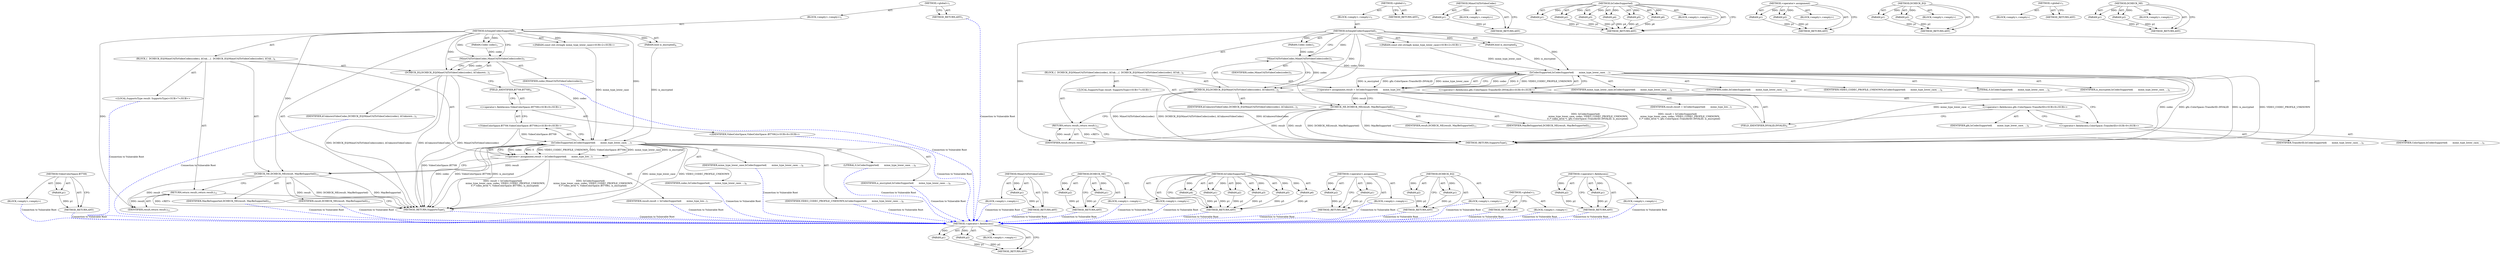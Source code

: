 digraph "&lt;operator&gt;.fieldAccess" {
vulnerable_92 [label=<(METHOD,&lt;operator&gt;.fieldAccess)>];
vulnerable_93 [label=<(PARAM,p1)>];
vulnerable_94 [label=<(PARAM,p2)>];
vulnerable_95 [label=<(BLOCK,&lt;empty&gt;,&lt;empty&gt;)>];
vulnerable_96 [label=<(METHOD_RETURN,ANY)>];
vulnerable_6 [label=<(METHOD,&lt;global&gt;)<SUB>1</SUB>>];
vulnerable_7 [label=<(BLOCK,&lt;empty&gt;,&lt;empty&gt;)<SUB>1</SUB>>];
vulnerable_8 [label=<(METHOD,IsSimpleCodecSupported)<SUB>1</SUB>>];
vulnerable_9 [label="<(PARAM,const std::string&amp; mime_type_lower_case)<SUB>2</SUB>>"];
vulnerable_10 [label=<(PARAM,Codec codec)<SUB>3</SUB>>];
vulnerable_11 [label=<(PARAM,bool is_encrypted)<SUB>4</SUB>>];
vulnerable_12 [label=<(BLOCK,{
  DCHECK_EQ(MimeUtilToVideoCodec(codec), kUnk...,{
  DCHECK_EQ(MimeUtilToVideoCodec(codec), kUnk...)<SUB>4</SUB>>];
vulnerable_13 [label=<(DCHECK_EQ,DCHECK_EQ(MimeUtilToVideoCodec(codec), kUnknown...)<SUB>5</SUB>>];
vulnerable_14 [label=<(MimeUtilToVideoCodec,MimeUtilToVideoCodec(codec))<SUB>5</SUB>>];
vulnerable_15 [label=<(IDENTIFIER,codec,MimeUtilToVideoCodec(codec))<SUB>5</SUB>>];
vulnerable_16 [label=<(IDENTIFIER,kUnknownVideoCodec,DCHECK_EQ(MimeUtilToVideoCodec(codec), kUnknown...)<SUB>5</SUB>>];
vulnerable_17 [label="<(LOCAL,SupportsType result: SupportsType)<SUB>7</SUB>>"];
vulnerable_18 [label=<(&lt;operator&gt;.assignment,result = IsCodecSupported(
       mime_type_low...)<SUB>7</SUB>>];
vulnerable_19 [label=<(IDENTIFIER,result,result = IsCodecSupported(
       mime_type_low...)<SUB>7</SUB>>];
vulnerable_20 [label=<(IsCodecSupported,IsCodecSupported(
       mime_type_lower_case, ...)<SUB>7</SUB>>];
vulnerable_21 [label=<(IDENTIFIER,mime_type_lower_case,IsCodecSupported(
       mime_type_lower_case, ...)<SUB>8</SUB>>];
vulnerable_22 [label=<(IDENTIFIER,codec,IsCodecSupported(
       mime_type_lower_case, ...)<SUB>8</SUB>>];
vulnerable_23 [label=<(IDENTIFIER,VIDEO_CODEC_PROFILE_UNKNOWN,IsCodecSupported(
       mime_type_lower_case, ...)<SUB>8</SUB>>];
vulnerable_24 [label=<(LITERAL,0,IsCodecSupported(
       mime_type_lower_case, ...)<SUB>9</SUB>>];
vulnerable_25 [label="<(&lt;operator&gt;.fieldAccess,gfx::ColorSpace::TransferID::INVALID)<SUB>9</SUB>>"];
vulnerable_26 [label="<(&lt;operator&gt;.fieldAccess,gfx::ColorSpace::TransferID)<SUB>9</SUB>>"];
vulnerable_27 [label=<(IDENTIFIER,gfx,IsCodecSupported(
       mime_type_lower_case, ...)<SUB>9</SUB>>];
vulnerable_28 [label="<(&lt;operator&gt;.fieldAccess,ColorSpace::TransferID)<SUB>9</SUB>>"];
vulnerable_29 [label=<(IDENTIFIER,ColorSpace,IsCodecSupported(
       mime_type_lower_case, ...)<SUB>9</SUB>>];
vulnerable_30 [label=<(IDENTIFIER,TransferID,IsCodecSupported(
       mime_type_lower_case, ...)<SUB>9</SUB>>];
vulnerable_31 [label=<(FIELD_IDENTIFIER,INVALID,INVALID)<SUB>9</SUB>>];
vulnerable_32 [label=<(IDENTIFIER,is_encrypted,IsCodecSupported(
       mime_type_lower_case, ...)<SUB>9</SUB>>];
vulnerable_33 [label=<(DCHECK_NE,DCHECK_NE(result, MayBeSupported))<SUB>11</SUB>>];
vulnerable_34 [label=<(IDENTIFIER,result,DCHECK_NE(result, MayBeSupported))<SUB>11</SUB>>];
vulnerable_35 [label=<(IDENTIFIER,MayBeSupported,DCHECK_NE(result, MayBeSupported))<SUB>11</SUB>>];
vulnerable_36 [label=<(RETURN,return result;,return result;)<SUB>12</SUB>>];
vulnerable_37 [label=<(IDENTIFIER,result,return result;)<SUB>12</SUB>>];
vulnerable_38 [label=<(METHOD_RETURN,SupportsType)<SUB>1</SUB>>];
vulnerable_40 [label=<(METHOD_RETURN,ANY)<SUB>1</SUB>>];
vulnerable_74 [label=<(METHOD,MimeUtilToVideoCodec)>];
vulnerable_75 [label=<(PARAM,p1)>];
vulnerable_76 [label=<(BLOCK,&lt;empty&gt;,&lt;empty&gt;)>];
vulnerable_77 [label=<(METHOD_RETURN,ANY)>];
vulnerable_83 [label=<(METHOD,IsCodecSupported)>];
vulnerable_84 [label=<(PARAM,p1)>];
vulnerable_85 [label=<(PARAM,p2)>];
vulnerable_86 [label=<(PARAM,p3)>];
vulnerable_87 [label=<(PARAM,p4)>];
vulnerable_88 [label=<(PARAM,p5)>];
vulnerable_89 [label=<(PARAM,p6)>];
vulnerable_90 [label=<(BLOCK,&lt;empty&gt;,&lt;empty&gt;)>];
vulnerable_91 [label=<(METHOD_RETURN,ANY)>];
vulnerable_78 [label=<(METHOD,&lt;operator&gt;.assignment)>];
vulnerable_79 [label=<(PARAM,p1)>];
vulnerable_80 [label=<(PARAM,p2)>];
vulnerable_81 [label=<(BLOCK,&lt;empty&gt;,&lt;empty&gt;)>];
vulnerable_82 [label=<(METHOD_RETURN,ANY)>];
vulnerable_69 [label=<(METHOD,DCHECK_EQ)>];
vulnerable_70 [label=<(PARAM,p1)>];
vulnerable_71 [label=<(PARAM,p2)>];
vulnerable_72 [label=<(BLOCK,&lt;empty&gt;,&lt;empty&gt;)>];
vulnerable_73 [label=<(METHOD_RETURN,ANY)>];
vulnerable_63 [label=<(METHOD,&lt;global&gt;)<SUB>1</SUB>>];
vulnerable_64 [label=<(BLOCK,&lt;empty&gt;,&lt;empty&gt;)>];
vulnerable_65 [label=<(METHOD_RETURN,ANY)>];
vulnerable_97 [label=<(METHOD,DCHECK_NE)>];
vulnerable_98 [label=<(PARAM,p1)>];
vulnerable_99 [label=<(PARAM,p2)>];
vulnerable_100 [label=<(BLOCK,&lt;empty&gt;,&lt;empty&gt;)>];
vulnerable_101 [label=<(METHOD_RETURN,ANY)>];
fixed_85 [label=<(METHOD,VideoColorSpace.BT709)>];
fixed_86 [label=<(PARAM,p1)>];
fixed_87 [label=<(BLOCK,&lt;empty&gt;,&lt;empty&gt;)>];
fixed_88 [label=<(METHOD_RETURN,ANY)>];
fixed_6 [label=<(METHOD,&lt;global&gt;)<SUB>1</SUB>>];
fixed_7 [label=<(BLOCK,&lt;empty&gt;,&lt;empty&gt;)<SUB>1</SUB>>];
fixed_8 [label=<(METHOD,IsSimpleCodecSupported)<SUB>1</SUB>>];
fixed_9 [label="<(PARAM,const std::string&amp; mime_type_lower_case)<SUB>2</SUB>>"];
fixed_10 [label=<(PARAM,Codec codec)<SUB>3</SUB>>];
fixed_11 [label=<(PARAM,bool is_encrypted)<SUB>4</SUB>>];
fixed_12 [label=<(BLOCK,{
  DCHECK_EQ(MimeUtilToVideoCodec(codec), kUnk...,{
  DCHECK_EQ(MimeUtilToVideoCodec(codec), kUnk...)<SUB>4</SUB>>];
fixed_13 [label=<(DCHECK_EQ,DCHECK_EQ(MimeUtilToVideoCodec(codec), kUnknown...)<SUB>5</SUB>>];
fixed_14 [label=<(MimeUtilToVideoCodec,MimeUtilToVideoCodec(codec))<SUB>5</SUB>>];
fixed_15 [label=<(IDENTIFIER,codec,MimeUtilToVideoCodec(codec))<SUB>5</SUB>>];
fixed_16 [label=<(IDENTIFIER,kUnknownVideoCodec,DCHECK_EQ(MimeUtilToVideoCodec(codec), kUnknown...)<SUB>5</SUB>>];
fixed_17 [label="<(LOCAL,SupportsType result: SupportsType)<SUB>7</SUB>>"];
fixed_18 [label=<(&lt;operator&gt;.assignment,result = IsCodecSupported(
       mime_type_low...)<SUB>7</SUB>>];
fixed_19 [label=<(IDENTIFIER,result,result = IsCodecSupported(
       mime_type_low...)<SUB>7</SUB>>];
fixed_20 [label=<(IsCodecSupported,IsCodecSupported(
       mime_type_lower_case, ...)<SUB>7</SUB>>];
fixed_21 [label=<(IDENTIFIER,mime_type_lower_case,IsCodecSupported(
       mime_type_lower_case, ...)<SUB>8</SUB>>];
fixed_22 [label=<(IDENTIFIER,codec,IsCodecSupported(
       mime_type_lower_case, ...)<SUB>8</SUB>>];
fixed_23 [label=<(IDENTIFIER,VIDEO_CODEC_PROFILE_UNKNOWN,IsCodecSupported(
       mime_type_lower_case, ...)<SUB>8</SUB>>];
fixed_24 [label=<(LITERAL,0,IsCodecSupported(
       mime_type_lower_case, ...)<SUB>9</SUB>>];
fixed_25 [label="<(VideoColorSpace.BT709,VideoColorSpace::BT709())<SUB>9</SUB>>"];
fixed_26 [label="<(&lt;operator&gt;.fieldAccess,VideoColorSpace::BT709)<SUB>9</SUB>>"];
fixed_27 [label="<(IDENTIFIER,VideoColorSpace,VideoColorSpace::BT709())<SUB>9</SUB>>"];
fixed_28 [label=<(FIELD_IDENTIFIER,BT709,BT709)<SUB>9</SUB>>];
fixed_29 [label=<(IDENTIFIER,is_encrypted,IsCodecSupported(
       mime_type_lower_case, ...)<SUB>9</SUB>>];
fixed_30 [label=<(DCHECK_NE,DCHECK_NE(result, MayBeSupported))<SUB>11</SUB>>];
fixed_31 [label=<(IDENTIFIER,result,DCHECK_NE(result, MayBeSupported))<SUB>11</SUB>>];
fixed_32 [label=<(IDENTIFIER,MayBeSupported,DCHECK_NE(result, MayBeSupported))<SUB>11</SUB>>];
fixed_33 [label=<(RETURN,return result;,return result;)<SUB>12</SUB>>];
fixed_34 [label=<(IDENTIFIER,result,return result;)<SUB>12</SUB>>];
fixed_35 [label=<(METHOD_RETURN,SupportsType)<SUB>1</SUB>>];
fixed_37 [label=<(METHOD_RETURN,ANY)<SUB>1</SUB>>];
fixed_67 [label=<(METHOD,MimeUtilToVideoCodec)>];
fixed_68 [label=<(PARAM,p1)>];
fixed_69 [label=<(BLOCK,&lt;empty&gt;,&lt;empty&gt;)>];
fixed_70 [label=<(METHOD_RETURN,ANY)>];
fixed_94 [label=<(METHOD,DCHECK_NE)>];
fixed_95 [label=<(PARAM,p1)>];
fixed_96 [label=<(PARAM,p2)>];
fixed_97 [label=<(BLOCK,&lt;empty&gt;,&lt;empty&gt;)>];
fixed_98 [label=<(METHOD_RETURN,ANY)>];
fixed_76 [label=<(METHOD,IsCodecSupported)>];
fixed_77 [label=<(PARAM,p1)>];
fixed_78 [label=<(PARAM,p2)>];
fixed_79 [label=<(PARAM,p3)>];
fixed_80 [label=<(PARAM,p4)>];
fixed_81 [label=<(PARAM,p5)>];
fixed_82 [label=<(PARAM,p6)>];
fixed_83 [label=<(BLOCK,&lt;empty&gt;,&lt;empty&gt;)>];
fixed_84 [label=<(METHOD_RETURN,ANY)>];
fixed_71 [label=<(METHOD,&lt;operator&gt;.assignment)>];
fixed_72 [label=<(PARAM,p1)>];
fixed_73 [label=<(PARAM,p2)>];
fixed_74 [label=<(BLOCK,&lt;empty&gt;,&lt;empty&gt;)>];
fixed_75 [label=<(METHOD_RETURN,ANY)>];
fixed_62 [label=<(METHOD,DCHECK_EQ)>];
fixed_63 [label=<(PARAM,p1)>];
fixed_64 [label=<(PARAM,p2)>];
fixed_65 [label=<(BLOCK,&lt;empty&gt;,&lt;empty&gt;)>];
fixed_66 [label=<(METHOD_RETURN,ANY)>];
fixed_56 [label=<(METHOD,&lt;global&gt;)<SUB>1</SUB>>];
fixed_57 [label=<(BLOCK,&lt;empty&gt;,&lt;empty&gt;)>];
fixed_58 [label=<(METHOD_RETURN,ANY)>];
fixed_89 [label=<(METHOD,&lt;operator&gt;.fieldAccess)>];
fixed_90 [label=<(PARAM,p1)>];
fixed_91 [label=<(PARAM,p2)>];
fixed_92 [label=<(BLOCK,&lt;empty&gt;,&lt;empty&gt;)>];
fixed_93 [label=<(METHOD_RETURN,ANY)>];
vulnerable_92 -> vulnerable_93  [key=0, label="AST: "];
vulnerable_92 -> vulnerable_93  [key=1, label="DDG: "];
vulnerable_92 -> vulnerable_95  [key=0, label="AST: "];
vulnerable_92 -> vulnerable_94  [key=0, label="AST: "];
vulnerable_92 -> vulnerable_94  [key=1, label="DDG: "];
vulnerable_92 -> vulnerable_96  [key=0, label="AST: "];
vulnerable_92 -> vulnerable_96  [key=1, label="CFG: "];
vulnerable_93 -> vulnerable_96  [key=0, label="DDG: p1"];
vulnerable_94 -> vulnerable_96  [key=0, label="DDG: p2"];
vulnerable_6 -> vulnerable_7  [key=0, label="AST: "];
vulnerable_6 -> vulnerable_40  [key=0, label="AST: "];
vulnerable_6 -> vulnerable_40  [key=1, label="CFG: "];
vulnerable_7 -> vulnerable_8  [key=0, label="AST: "];
vulnerable_8 -> vulnerable_9  [key=0, label="AST: "];
vulnerable_8 -> vulnerable_9  [key=1, label="DDG: "];
vulnerable_8 -> vulnerable_10  [key=0, label="AST: "];
vulnerable_8 -> vulnerable_10  [key=1, label="DDG: "];
vulnerable_8 -> vulnerable_11  [key=0, label="AST: "];
vulnerable_8 -> vulnerable_11  [key=1, label="DDG: "];
vulnerable_8 -> vulnerable_12  [key=0, label="AST: "];
vulnerable_8 -> vulnerable_38  [key=0, label="AST: "];
vulnerable_8 -> vulnerable_14  [key=0, label="CFG: "];
vulnerable_8 -> vulnerable_14  [key=1, label="DDG: "];
vulnerable_8 -> vulnerable_13  [key=0, label="DDG: "];
vulnerable_8 -> vulnerable_33  [key=0, label="DDG: "];
vulnerable_8 -> vulnerable_37  [key=0, label="DDG: "];
vulnerable_8 -> vulnerable_20  [key=0, label="DDG: "];
vulnerable_9 -> vulnerable_20  [key=0, label="DDG: mime_type_lower_case"];
vulnerable_10 -> vulnerable_14  [key=0, label="DDG: codec"];
vulnerable_11 -> vulnerable_20  [key=0, label="DDG: is_encrypted"];
vulnerable_12 -> vulnerable_13  [key=0, label="AST: "];
vulnerable_12 -> vulnerable_17  [key=0, label="AST: "];
vulnerable_12 -> vulnerable_18  [key=0, label="AST: "];
vulnerable_12 -> vulnerable_33  [key=0, label="AST: "];
vulnerable_12 -> vulnerable_36  [key=0, label="AST: "];
vulnerable_13 -> vulnerable_14  [key=0, label="AST: "];
vulnerable_13 -> vulnerable_16  [key=0, label="AST: "];
vulnerable_13 -> vulnerable_28  [key=0, label="CFG: "];
vulnerable_13 -> vulnerable_38  [key=0, label="DDG: MimeUtilToVideoCodec(codec)"];
vulnerable_13 -> vulnerable_38  [key=1, label="DDG: DCHECK_EQ(MimeUtilToVideoCodec(codec), kUnknownVideoCodec)"];
vulnerable_13 -> vulnerable_38  [key=2, label="DDG: kUnknownVideoCodec"];
vulnerable_14 -> vulnerable_15  [key=0, label="AST: "];
vulnerable_14 -> vulnerable_13  [key=0, label="CFG: "];
vulnerable_14 -> vulnerable_13  [key=1, label="DDG: codec"];
vulnerable_14 -> vulnerable_20  [key=0, label="DDG: codec"];
vulnerable_18 -> vulnerable_19  [key=0, label="AST: "];
vulnerable_18 -> vulnerable_20  [key=0, label="AST: "];
vulnerable_18 -> vulnerable_33  [key=0, label="CFG: "];
vulnerable_18 -> vulnerable_33  [key=1, label="DDG: result"];
vulnerable_18 -> vulnerable_38  [key=0, label="DDG: IsCodecSupported(
       mime_type_lower_case, codec, VIDEO_CODEC_PROFILE_UNKNOWN,
      0 /* video_level */, gfx::ColorSpace::TransferID::INVALID, is_encrypted)"];
vulnerable_18 -> vulnerable_38  [key=1, label="DDG: result = IsCodecSupported(
       mime_type_lower_case, codec, VIDEO_CODEC_PROFILE_UNKNOWN,
      0 /* video_level */, gfx::ColorSpace::TransferID::INVALID, is_encrypted)"];
vulnerable_20 -> vulnerable_21  [key=0, label="AST: "];
vulnerable_20 -> vulnerable_22  [key=0, label="AST: "];
vulnerable_20 -> vulnerable_23  [key=0, label="AST: "];
vulnerable_20 -> vulnerable_24  [key=0, label="AST: "];
vulnerable_20 -> vulnerable_25  [key=0, label="AST: "];
vulnerable_20 -> vulnerable_32  [key=0, label="AST: "];
vulnerable_20 -> vulnerable_18  [key=0, label="CFG: "];
vulnerable_20 -> vulnerable_18  [key=1, label="DDG: codec"];
vulnerable_20 -> vulnerable_18  [key=2, label="DDG: 0"];
vulnerable_20 -> vulnerable_18  [key=3, label="DDG: VIDEO_CODEC_PROFILE_UNKNOWN"];
vulnerable_20 -> vulnerable_18  [key=4, label="DDG: is_encrypted"];
vulnerable_20 -> vulnerable_18  [key=5, label="DDG: gfx::ColorSpace::TransferID::INVALID"];
vulnerable_20 -> vulnerable_18  [key=6, label="DDG: mime_type_lower_case"];
vulnerable_20 -> vulnerable_38  [key=0, label="DDG: mime_type_lower_case"];
vulnerable_20 -> vulnerable_38  [key=1, label="DDG: codec"];
vulnerable_20 -> vulnerable_38  [key=2, label="DDG: gfx::ColorSpace::TransferID::INVALID"];
vulnerable_20 -> vulnerable_38  [key=3, label="DDG: is_encrypted"];
vulnerable_20 -> vulnerable_38  [key=4, label="DDG: VIDEO_CODEC_PROFILE_UNKNOWN"];
vulnerable_25 -> vulnerable_26  [key=0, label="AST: "];
vulnerable_25 -> vulnerable_31  [key=0, label="AST: "];
vulnerable_25 -> vulnerable_20  [key=0, label="CFG: "];
vulnerable_26 -> vulnerable_27  [key=0, label="AST: "];
vulnerable_26 -> vulnerable_28  [key=0, label="AST: "];
vulnerable_26 -> vulnerable_31  [key=0, label="CFG: "];
vulnerable_28 -> vulnerable_29  [key=0, label="AST: "];
vulnerable_28 -> vulnerable_30  [key=0, label="AST: "];
vulnerable_28 -> vulnerable_26  [key=0, label="CFG: "];
vulnerable_31 -> vulnerable_25  [key=0, label="CFG: "];
vulnerable_33 -> vulnerable_34  [key=0, label="AST: "];
vulnerable_33 -> vulnerable_35  [key=0, label="AST: "];
vulnerable_33 -> vulnerable_36  [key=0, label="CFG: "];
vulnerable_33 -> vulnerable_38  [key=0, label="DDG: result"];
vulnerable_33 -> vulnerable_38  [key=1, label="DDG: DCHECK_NE(result, MayBeSupported)"];
vulnerable_33 -> vulnerable_38  [key=2, label="DDG: MayBeSupported"];
vulnerable_33 -> vulnerable_37  [key=0, label="DDG: result"];
vulnerable_36 -> vulnerable_37  [key=0, label="AST: "];
vulnerable_36 -> vulnerable_38  [key=0, label="CFG: "];
vulnerable_36 -> vulnerable_38  [key=1, label="DDG: &lt;RET&gt;"];
vulnerable_37 -> vulnerable_36  [key=0, label="DDG: result"];
vulnerable_74 -> vulnerable_75  [key=0, label="AST: "];
vulnerable_74 -> vulnerable_75  [key=1, label="DDG: "];
vulnerable_74 -> vulnerable_76  [key=0, label="AST: "];
vulnerable_74 -> vulnerable_77  [key=0, label="AST: "];
vulnerable_74 -> vulnerable_77  [key=1, label="CFG: "];
vulnerable_75 -> vulnerable_77  [key=0, label="DDG: p1"];
vulnerable_83 -> vulnerable_84  [key=0, label="AST: "];
vulnerable_83 -> vulnerable_84  [key=1, label="DDG: "];
vulnerable_83 -> vulnerable_90  [key=0, label="AST: "];
vulnerable_83 -> vulnerable_85  [key=0, label="AST: "];
vulnerable_83 -> vulnerable_85  [key=1, label="DDG: "];
vulnerable_83 -> vulnerable_91  [key=0, label="AST: "];
vulnerable_83 -> vulnerable_91  [key=1, label="CFG: "];
vulnerable_83 -> vulnerable_86  [key=0, label="AST: "];
vulnerable_83 -> vulnerable_86  [key=1, label="DDG: "];
vulnerable_83 -> vulnerable_87  [key=0, label="AST: "];
vulnerable_83 -> vulnerable_87  [key=1, label="DDG: "];
vulnerable_83 -> vulnerable_88  [key=0, label="AST: "];
vulnerable_83 -> vulnerable_88  [key=1, label="DDG: "];
vulnerable_83 -> vulnerable_89  [key=0, label="AST: "];
vulnerable_83 -> vulnerable_89  [key=1, label="DDG: "];
vulnerable_84 -> vulnerable_91  [key=0, label="DDG: p1"];
vulnerable_85 -> vulnerable_91  [key=0, label="DDG: p2"];
vulnerable_86 -> vulnerable_91  [key=0, label="DDG: p3"];
vulnerable_87 -> vulnerable_91  [key=0, label="DDG: p4"];
vulnerable_88 -> vulnerable_91  [key=0, label="DDG: p5"];
vulnerable_89 -> vulnerable_91  [key=0, label="DDG: p6"];
vulnerable_78 -> vulnerable_79  [key=0, label="AST: "];
vulnerable_78 -> vulnerable_79  [key=1, label="DDG: "];
vulnerable_78 -> vulnerable_81  [key=0, label="AST: "];
vulnerable_78 -> vulnerable_80  [key=0, label="AST: "];
vulnerable_78 -> vulnerable_80  [key=1, label="DDG: "];
vulnerable_78 -> vulnerable_82  [key=0, label="AST: "];
vulnerable_78 -> vulnerable_82  [key=1, label="CFG: "];
vulnerable_79 -> vulnerable_82  [key=0, label="DDG: p1"];
vulnerable_80 -> vulnerable_82  [key=0, label="DDG: p2"];
vulnerable_69 -> vulnerable_70  [key=0, label="AST: "];
vulnerable_69 -> vulnerable_70  [key=1, label="DDG: "];
vulnerable_69 -> vulnerable_72  [key=0, label="AST: "];
vulnerable_69 -> vulnerable_71  [key=0, label="AST: "];
vulnerable_69 -> vulnerable_71  [key=1, label="DDG: "];
vulnerable_69 -> vulnerable_73  [key=0, label="AST: "];
vulnerable_69 -> vulnerable_73  [key=1, label="CFG: "];
vulnerable_70 -> vulnerable_73  [key=0, label="DDG: p1"];
vulnerable_71 -> vulnerable_73  [key=0, label="DDG: p2"];
vulnerable_63 -> vulnerable_64  [key=0, label="AST: "];
vulnerable_63 -> vulnerable_65  [key=0, label="AST: "];
vulnerable_63 -> vulnerable_65  [key=1, label="CFG: "];
vulnerable_97 -> vulnerable_98  [key=0, label="AST: "];
vulnerable_97 -> vulnerable_98  [key=1, label="DDG: "];
vulnerable_97 -> vulnerable_100  [key=0, label="AST: "];
vulnerable_97 -> vulnerable_99  [key=0, label="AST: "];
vulnerable_97 -> vulnerable_99  [key=1, label="DDG: "];
vulnerable_97 -> vulnerable_101  [key=0, label="AST: "];
vulnerable_97 -> vulnerable_101  [key=1, label="CFG: "];
vulnerable_98 -> vulnerable_101  [key=0, label="DDG: p1"];
vulnerable_99 -> vulnerable_101  [key=0, label="DDG: p2"];
fixed_85 -> fixed_86  [key=0, label="AST: "];
fixed_85 -> fixed_86  [key=1, label="DDG: "];
fixed_85 -> fixed_87  [key=0, label="AST: "];
fixed_85 -> fixed_88  [key=0, label="AST: "];
fixed_85 -> fixed_88  [key=1, label="CFG: "];
fixed_86 -> fixed_88  [key=0, label="DDG: p1"];
fixed_87 -> vulnerable_92  [color=blue, key=0, label="Connection to Vulnerable Root", penwidth="2.0", style=dashed];
fixed_88 -> vulnerable_92  [color=blue, key=0, label="Connection to Vulnerable Root", penwidth="2.0", style=dashed];
fixed_6 -> fixed_7  [key=0, label="AST: "];
fixed_6 -> fixed_37  [key=0, label="AST: "];
fixed_6 -> fixed_37  [key=1, label="CFG: "];
fixed_7 -> fixed_8  [key=0, label="AST: "];
fixed_8 -> fixed_9  [key=0, label="AST: "];
fixed_8 -> fixed_9  [key=1, label="DDG: "];
fixed_8 -> fixed_10  [key=0, label="AST: "];
fixed_8 -> fixed_10  [key=1, label="DDG: "];
fixed_8 -> fixed_11  [key=0, label="AST: "];
fixed_8 -> fixed_11  [key=1, label="DDG: "];
fixed_8 -> fixed_12  [key=0, label="AST: "];
fixed_8 -> fixed_35  [key=0, label="AST: "];
fixed_8 -> fixed_14  [key=0, label="CFG: "];
fixed_8 -> fixed_14  [key=1, label="DDG: "];
fixed_8 -> fixed_13  [key=0, label="DDG: "];
fixed_8 -> fixed_30  [key=0, label="DDG: "];
fixed_8 -> fixed_34  [key=0, label="DDG: "];
fixed_8 -> fixed_20  [key=0, label="DDG: "];
fixed_9 -> fixed_20  [key=0, label="DDG: mime_type_lower_case"];
fixed_10 -> fixed_14  [key=0, label="DDG: codec"];
fixed_11 -> fixed_20  [key=0, label="DDG: is_encrypted"];
fixed_12 -> fixed_13  [key=0, label="AST: "];
fixed_12 -> fixed_17  [key=0, label="AST: "];
fixed_12 -> fixed_18  [key=0, label="AST: "];
fixed_12 -> fixed_30  [key=0, label="AST: "];
fixed_12 -> fixed_33  [key=0, label="AST: "];
fixed_13 -> fixed_14  [key=0, label="AST: "];
fixed_13 -> fixed_16  [key=0, label="AST: "];
fixed_13 -> fixed_28  [key=0, label="CFG: "];
fixed_13 -> fixed_35  [key=0, label="DDG: MimeUtilToVideoCodec(codec)"];
fixed_13 -> fixed_35  [key=1, label="DDG: DCHECK_EQ(MimeUtilToVideoCodec(codec), kUnknownVideoCodec)"];
fixed_13 -> fixed_35  [key=2, label="DDG: kUnknownVideoCodec"];
fixed_14 -> fixed_15  [key=0, label="AST: "];
fixed_14 -> fixed_13  [key=0, label="CFG: "];
fixed_14 -> fixed_13  [key=1, label="DDG: codec"];
fixed_14 -> fixed_20  [key=0, label="DDG: codec"];
fixed_15 -> vulnerable_92  [color=blue, key=0, label="Connection to Vulnerable Root", penwidth="2.0", style=dashed];
fixed_16 -> vulnerable_92  [color=blue, key=0, label="Connection to Vulnerable Root", penwidth="2.0", style=dashed];
fixed_17 -> vulnerable_92  [color=blue, key=0, label="Connection to Vulnerable Root", penwidth="2.0", style=dashed];
fixed_18 -> fixed_19  [key=0, label="AST: "];
fixed_18 -> fixed_20  [key=0, label="AST: "];
fixed_18 -> fixed_30  [key=0, label="CFG: "];
fixed_18 -> fixed_30  [key=1, label="DDG: result"];
fixed_18 -> fixed_35  [key=0, label="DDG: IsCodecSupported(
       mime_type_lower_case, codec, VIDEO_CODEC_PROFILE_UNKNOWN,
      0 /* video_level */, VideoColorSpace::BT709(), is_encrypted)"];
fixed_18 -> fixed_35  [key=1, label="DDG: result = IsCodecSupported(
       mime_type_lower_case, codec, VIDEO_CODEC_PROFILE_UNKNOWN,
      0 /* video_level */, VideoColorSpace::BT709(), is_encrypted)"];
fixed_19 -> vulnerable_92  [color=blue, key=0, label="Connection to Vulnerable Root", penwidth="2.0", style=dashed];
fixed_20 -> fixed_21  [key=0, label="AST: "];
fixed_20 -> fixed_22  [key=0, label="AST: "];
fixed_20 -> fixed_23  [key=0, label="AST: "];
fixed_20 -> fixed_24  [key=0, label="AST: "];
fixed_20 -> fixed_25  [key=0, label="AST: "];
fixed_20 -> fixed_29  [key=0, label="AST: "];
fixed_20 -> fixed_18  [key=0, label="CFG: "];
fixed_20 -> fixed_18  [key=1, label="DDG: codec"];
fixed_20 -> fixed_18  [key=2, label="DDG: 0"];
fixed_20 -> fixed_18  [key=3, label="DDG: VIDEO_CODEC_PROFILE_UNKNOWN"];
fixed_20 -> fixed_18  [key=4, label="DDG: VideoColorSpace::BT709()"];
fixed_20 -> fixed_18  [key=5, label="DDG: mime_type_lower_case"];
fixed_20 -> fixed_18  [key=6, label="DDG: is_encrypted"];
fixed_20 -> fixed_35  [key=0, label="DDG: mime_type_lower_case"];
fixed_20 -> fixed_35  [key=1, label="DDG: codec"];
fixed_20 -> fixed_35  [key=2, label="DDG: VideoColorSpace::BT709()"];
fixed_20 -> fixed_35  [key=3, label="DDG: is_encrypted"];
fixed_20 -> fixed_35  [key=4, label="DDG: VIDEO_CODEC_PROFILE_UNKNOWN"];
fixed_21 -> vulnerable_92  [color=blue, key=0, label="Connection to Vulnerable Root", penwidth="2.0", style=dashed];
fixed_22 -> vulnerable_92  [color=blue, key=0, label="Connection to Vulnerable Root", penwidth="2.0", style=dashed];
fixed_23 -> vulnerable_92  [color=blue, key=0, label="Connection to Vulnerable Root", penwidth="2.0", style=dashed];
fixed_24 -> vulnerable_92  [color=blue, key=0, label="Connection to Vulnerable Root", penwidth="2.0", style=dashed];
fixed_25 -> fixed_26  [key=0, label="AST: "];
fixed_25 -> fixed_20  [key=0, label="CFG: "];
fixed_25 -> fixed_20  [key=1, label="DDG: VideoColorSpace::BT709"];
fixed_25 -> fixed_35  [key=0, label="DDG: VideoColorSpace::BT709"];
fixed_26 -> fixed_27  [key=0, label="AST: "];
fixed_26 -> fixed_28  [key=0, label="AST: "];
fixed_26 -> fixed_25  [key=0, label="CFG: "];
fixed_27 -> vulnerable_92  [color=blue, key=0, label="Connection to Vulnerable Root", penwidth="2.0", style=dashed];
fixed_28 -> fixed_26  [key=0, label="CFG: "];
fixed_29 -> vulnerable_92  [color=blue, key=0, label="Connection to Vulnerable Root", penwidth="2.0", style=dashed];
fixed_30 -> fixed_31  [key=0, label="AST: "];
fixed_30 -> fixed_32  [key=0, label="AST: "];
fixed_30 -> fixed_33  [key=0, label="CFG: "];
fixed_30 -> fixed_35  [key=0, label="DDG: result"];
fixed_30 -> fixed_35  [key=1, label="DDG: DCHECK_NE(result, MayBeSupported)"];
fixed_30 -> fixed_35  [key=2, label="DDG: MayBeSupported"];
fixed_30 -> fixed_34  [key=0, label="DDG: result"];
fixed_31 -> vulnerable_92  [color=blue, key=0, label="Connection to Vulnerable Root", penwidth="2.0", style=dashed];
fixed_32 -> vulnerable_92  [color=blue, key=0, label="Connection to Vulnerable Root", penwidth="2.0", style=dashed];
fixed_33 -> fixed_34  [key=0, label="AST: "];
fixed_33 -> fixed_35  [key=0, label="CFG: "];
fixed_33 -> fixed_35  [key=1, label="DDG: &lt;RET&gt;"];
fixed_34 -> fixed_33  [key=0, label="DDG: result"];
fixed_35 -> vulnerable_92  [color=blue, key=0, label="Connection to Vulnerable Root", penwidth="2.0", style=dashed];
fixed_37 -> vulnerable_92  [color=blue, key=0, label="Connection to Vulnerable Root", penwidth="2.0", style=dashed];
fixed_67 -> fixed_68  [key=0, label="AST: "];
fixed_67 -> fixed_68  [key=1, label="DDG: "];
fixed_67 -> fixed_69  [key=0, label="AST: "];
fixed_67 -> fixed_70  [key=0, label="AST: "];
fixed_67 -> fixed_70  [key=1, label="CFG: "];
fixed_68 -> fixed_70  [key=0, label="DDG: p1"];
fixed_69 -> vulnerable_92  [color=blue, key=0, label="Connection to Vulnerable Root", penwidth="2.0", style=dashed];
fixed_70 -> vulnerable_92  [color=blue, key=0, label="Connection to Vulnerable Root", penwidth="2.0", style=dashed];
fixed_94 -> fixed_95  [key=0, label="AST: "];
fixed_94 -> fixed_95  [key=1, label="DDG: "];
fixed_94 -> fixed_97  [key=0, label="AST: "];
fixed_94 -> fixed_96  [key=0, label="AST: "];
fixed_94 -> fixed_96  [key=1, label="DDG: "];
fixed_94 -> fixed_98  [key=0, label="AST: "];
fixed_94 -> fixed_98  [key=1, label="CFG: "];
fixed_95 -> fixed_98  [key=0, label="DDG: p1"];
fixed_96 -> fixed_98  [key=0, label="DDG: p2"];
fixed_97 -> vulnerable_92  [color=blue, key=0, label="Connection to Vulnerable Root", penwidth="2.0", style=dashed];
fixed_98 -> vulnerable_92  [color=blue, key=0, label="Connection to Vulnerable Root", penwidth="2.0", style=dashed];
fixed_76 -> fixed_77  [key=0, label="AST: "];
fixed_76 -> fixed_77  [key=1, label="DDG: "];
fixed_76 -> fixed_83  [key=0, label="AST: "];
fixed_76 -> fixed_78  [key=0, label="AST: "];
fixed_76 -> fixed_78  [key=1, label="DDG: "];
fixed_76 -> fixed_84  [key=0, label="AST: "];
fixed_76 -> fixed_84  [key=1, label="CFG: "];
fixed_76 -> fixed_79  [key=0, label="AST: "];
fixed_76 -> fixed_79  [key=1, label="DDG: "];
fixed_76 -> fixed_80  [key=0, label="AST: "];
fixed_76 -> fixed_80  [key=1, label="DDG: "];
fixed_76 -> fixed_81  [key=0, label="AST: "];
fixed_76 -> fixed_81  [key=1, label="DDG: "];
fixed_76 -> fixed_82  [key=0, label="AST: "];
fixed_76 -> fixed_82  [key=1, label="DDG: "];
fixed_77 -> fixed_84  [key=0, label="DDG: p1"];
fixed_78 -> fixed_84  [key=0, label="DDG: p2"];
fixed_79 -> fixed_84  [key=0, label="DDG: p3"];
fixed_80 -> fixed_84  [key=0, label="DDG: p4"];
fixed_81 -> fixed_84  [key=0, label="DDG: p5"];
fixed_82 -> fixed_84  [key=0, label="DDG: p6"];
fixed_83 -> vulnerable_92  [color=blue, key=0, label="Connection to Vulnerable Root", penwidth="2.0", style=dashed];
fixed_84 -> vulnerable_92  [color=blue, key=0, label="Connection to Vulnerable Root", penwidth="2.0", style=dashed];
fixed_71 -> fixed_72  [key=0, label="AST: "];
fixed_71 -> fixed_72  [key=1, label="DDG: "];
fixed_71 -> fixed_74  [key=0, label="AST: "];
fixed_71 -> fixed_73  [key=0, label="AST: "];
fixed_71 -> fixed_73  [key=1, label="DDG: "];
fixed_71 -> fixed_75  [key=0, label="AST: "];
fixed_71 -> fixed_75  [key=1, label="CFG: "];
fixed_72 -> fixed_75  [key=0, label="DDG: p1"];
fixed_73 -> fixed_75  [key=0, label="DDG: p2"];
fixed_74 -> vulnerable_92  [color=blue, key=0, label="Connection to Vulnerable Root", penwidth="2.0", style=dashed];
fixed_75 -> vulnerable_92  [color=blue, key=0, label="Connection to Vulnerable Root", penwidth="2.0", style=dashed];
fixed_62 -> fixed_63  [key=0, label="AST: "];
fixed_62 -> fixed_63  [key=1, label="DDG: "];
fixed_62 -> fixed_65  [key=0, label="AST: "];
fixed_62 -> fixed_64  [key=0, label="AST: "];
fixed_62 -> fixed_64  [key=1, label="DDG: "];
fixed_62 -> fixed_66  [key=0, label="AST: "];
fixed_62 -> fixed_66  [key=1, label="CFG: "];
fixed_63 -> fixed_66  [key=0, label="DDG: p1"];
fixed_64 -> fixed_66  [key=0, label="DDG: p2"];
fixed_65 -> vulnerable_92  [color=blue, key=0, label="Connection to Vulnerable Root", penwidth="2.0", style=dashed];
fixed_66 -> vulnerable_92  [color=blue, key=0, label="Connection to Vulnerable Root", penwidth="2.0", style=dashed];
fixed_56 -> fixed_57  [key=0, label="AST: "];
fixed_56 -> fixed_58  [key=0, label="AST: "];
fixed_56 -> fixed_58  [key=1, label="CFG: "];
fixed_57 -> vulnerable_92  [color=blue, key=0, label="Connection to Vulnerable Root", penwidth="2.0", style=dashed];
fixed_58 -> vulnerable_92  [color=blue, key=0, label="Connection to Vulnerable Root", penwidth="2.0", style=dashed];
fixed_89 -> fixed_90  [key=0, label="AST: "];
fixed_89 -> fixed_90  [key=1, label="DDG: "];
fixed_89 -> fixed_92  [key=0, label="AST: "];
fixed_89 -> fixed_91  [key=0, label="AST: "];
fixed_89 -> fixed_91  [key=1, label="DDG: "];
fixed_89 -> fixed_93  [key=0, label="AST: "];
fixed_89 -> fixed_93  [key=1, label="CFG: "];
fixed_90 -> fixed_93  [key=0, label="DDG: p1"];
fixed_91 -> fixed_93  [key=0, label="DDG: p2"];
fixed_92 -> vulnerable_92  [color=blue, key=0, label="Connection to Vulnerable Root", penwidth="2.0", style=dashed];
fixed_93 -> vulnerable_92  [color=blue, key=0, label="Connection to Vulnerable Root", penwidth="2.0", style=dashed];
}
